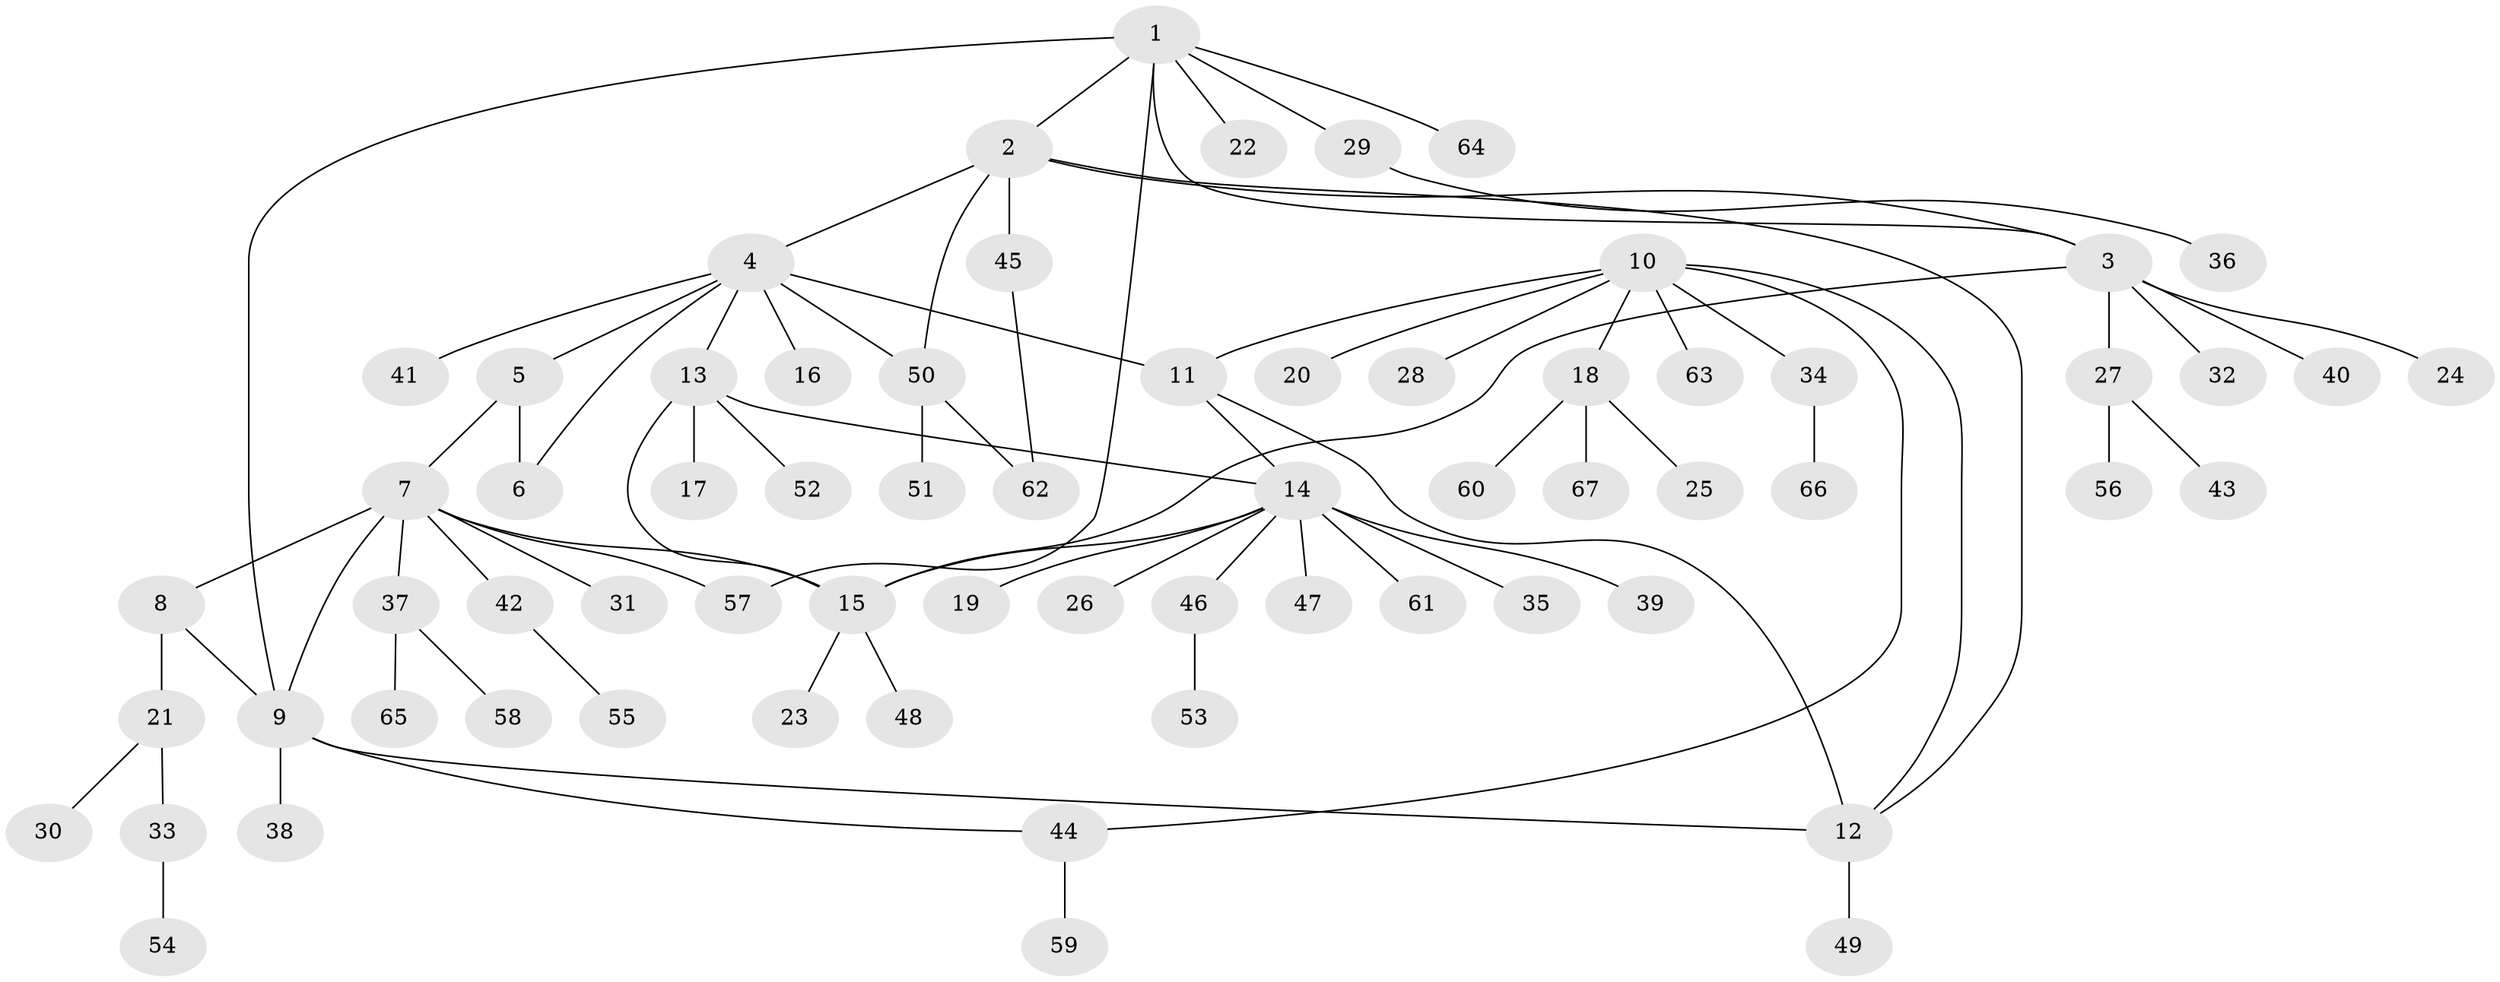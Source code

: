 // coarse degree distribution, {6: 0.0425531914893617, 5: 0.06382978723404255, 7: 0.06382978723404255, 3: 0.06382978723404255, 4: 0.06382978723404255, 9: 0.02127659574468085, 1: 0.5106382978723404, 2: 0.1702127659574468}
// Generated by graph-tools (version 1.1) at 2025/52/03/04/25 22:52:19]
// undirected, 67 vertices, 81 edges
graph export_dot {
  node [color=gray90,style=filled];
  1;
  2;
  3;
  4;
  5;
  6;
  7;
  8;
  9;
  10;
  11;
  12;
  13;
  14;
  15;
  16;
  17;
  18;
  19;
  20;
  21;
  22;
  23;
  24;
  25;
  26;
  27;
  28;
  29;
  30;
  31;
  32;
  33;
  34;
  35;
  36;
  37;
  38;
  39;
  40;
  41;
  42;
  43;
  44;
  45;
  46;
  47;
  48;
  49;
  50;
  51;
  52;
  53;
  54;
  55;
  56;
  57;
  58;
  59;
  60;
  61;
  62;
  63;
  64;
  65;
  66;
  67;
  1 -- 2;
  1 -- 3;
  1 -- 9;
  1 -- 22;
  1 -- 29;
  1 -- 57;
  1 -- 64;
  2 -- 3;
  2 -- 4;
  2 -- 12;
  2 -- 45;
  2 -- 50;
  3 -- 15;
  3 -- 24;
  3 -- 27;
  3 -- 32;
  3 -- 40;
  4 -- 5;
  4 -- 6;
  4 -- 11;
  4 -- 13;
  4 -- 16;
  4 -- 41;
  4 -- 50;
  5 -- 6;
  5 -- 7;
  7 -- 8;
  7 -- 9;
  7 -- 15;
  7 -- 31;
  7 -- 37;
  7 -- 42;
  7 -- 57;
  8 -- 9;
  8 -- 21;
  9 -- 12;
  9 -- 38;
  9 -- 44;
  10 -- 11;
  10 -- 12;
  10 -- 18;
  10 -- 20;
  10 -- 28;
  10 -- 34;
  10 -- 44;
  10 -- 63;
  11 -- 12;
  11 -- 14;
  12 -- 49;
  13 -- 14;
  13 -- 15;
  13 -- 17;
  13 -- 52;
  14 -- 15;
  14 -- 19;
  14 -- 26;
  14 -- 35;
  14 -- 39;
  14 -- 46;
  14 -- 47;
  14 -- 61;
  15 -- 23;
  15 -- 48;
  18 -- 25;
  18 -- 60;
  18 -- 67;
  21 -- 30;
  21 -- 33;
  27 -- 43;
  27 -- 56;
  29 -- 36;
  33 -- 54;
  34 -- 66;
  37 -- 58;
  37 -- 65;
  42 -- 55;
  44 -- 59;
  45 -- 62;
  46 -- 53;
  50 -- 51;
  50 -- 62;
}
